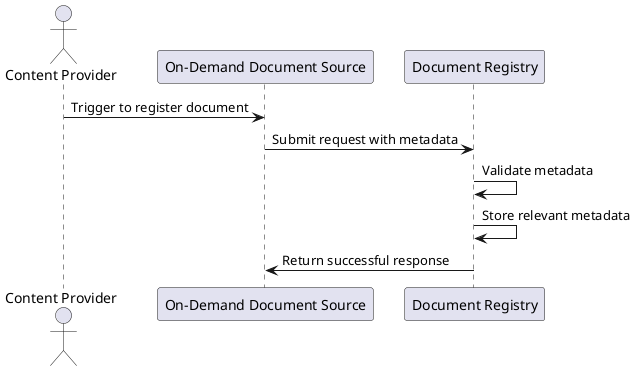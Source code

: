 @startuml
actor "Content Provider" as CS
participant "On-Demand Document Source" as ODDS
participant "Document Registry" as DReg

CS -> ODDS: Trigger to register document
ODDS -> DReg: Submit request with metadata
DReg -> DReg: Validate metadata
DReg -> DReg: Store relevant metadata
DReg -> ODDS: Return successful response
@enduml

